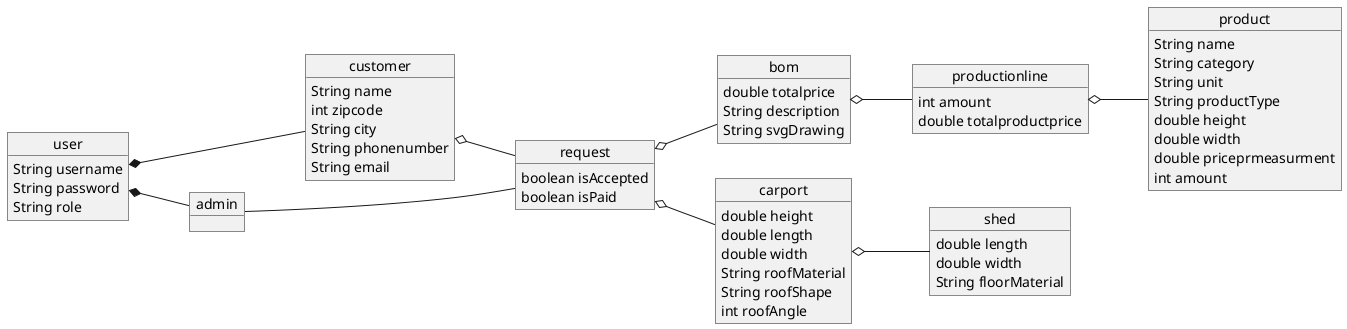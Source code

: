 @startuml
'https://plantuml.com/class-diagram
left to right direction

object customer
object admin
object user
object bom
object product
object request
object carport
object shed
object productionline

user : String username
user : String password
user : String role

customer : String name
customer : int zipcode
customer : String city
customer : String phonenumber
customer : String email

request : boolean isAccepted
request : boolean isPaid

carport : double height
carport : double length
carport : double width
carport : String roofMaterial
carport : String roofShape
carport : int roofAngle

shed : double length
shed : double width
shed : String floorMaterial

bom : double totalprice
bom : String description
bom : String svgDrawing

productionline : int amount
productionline : double totalproductprice



product : String name
product : String category
product : String unit
product : String productType
product : double height
product : double width
product : double priceprmeasurment
product : int amount


carport o-- shed
user *-- admin
user *-- customer
request o-- bom
bom o-- productionline
productionline o-- product
customer o-- request
admin --- request
request o-- carport

@enduml